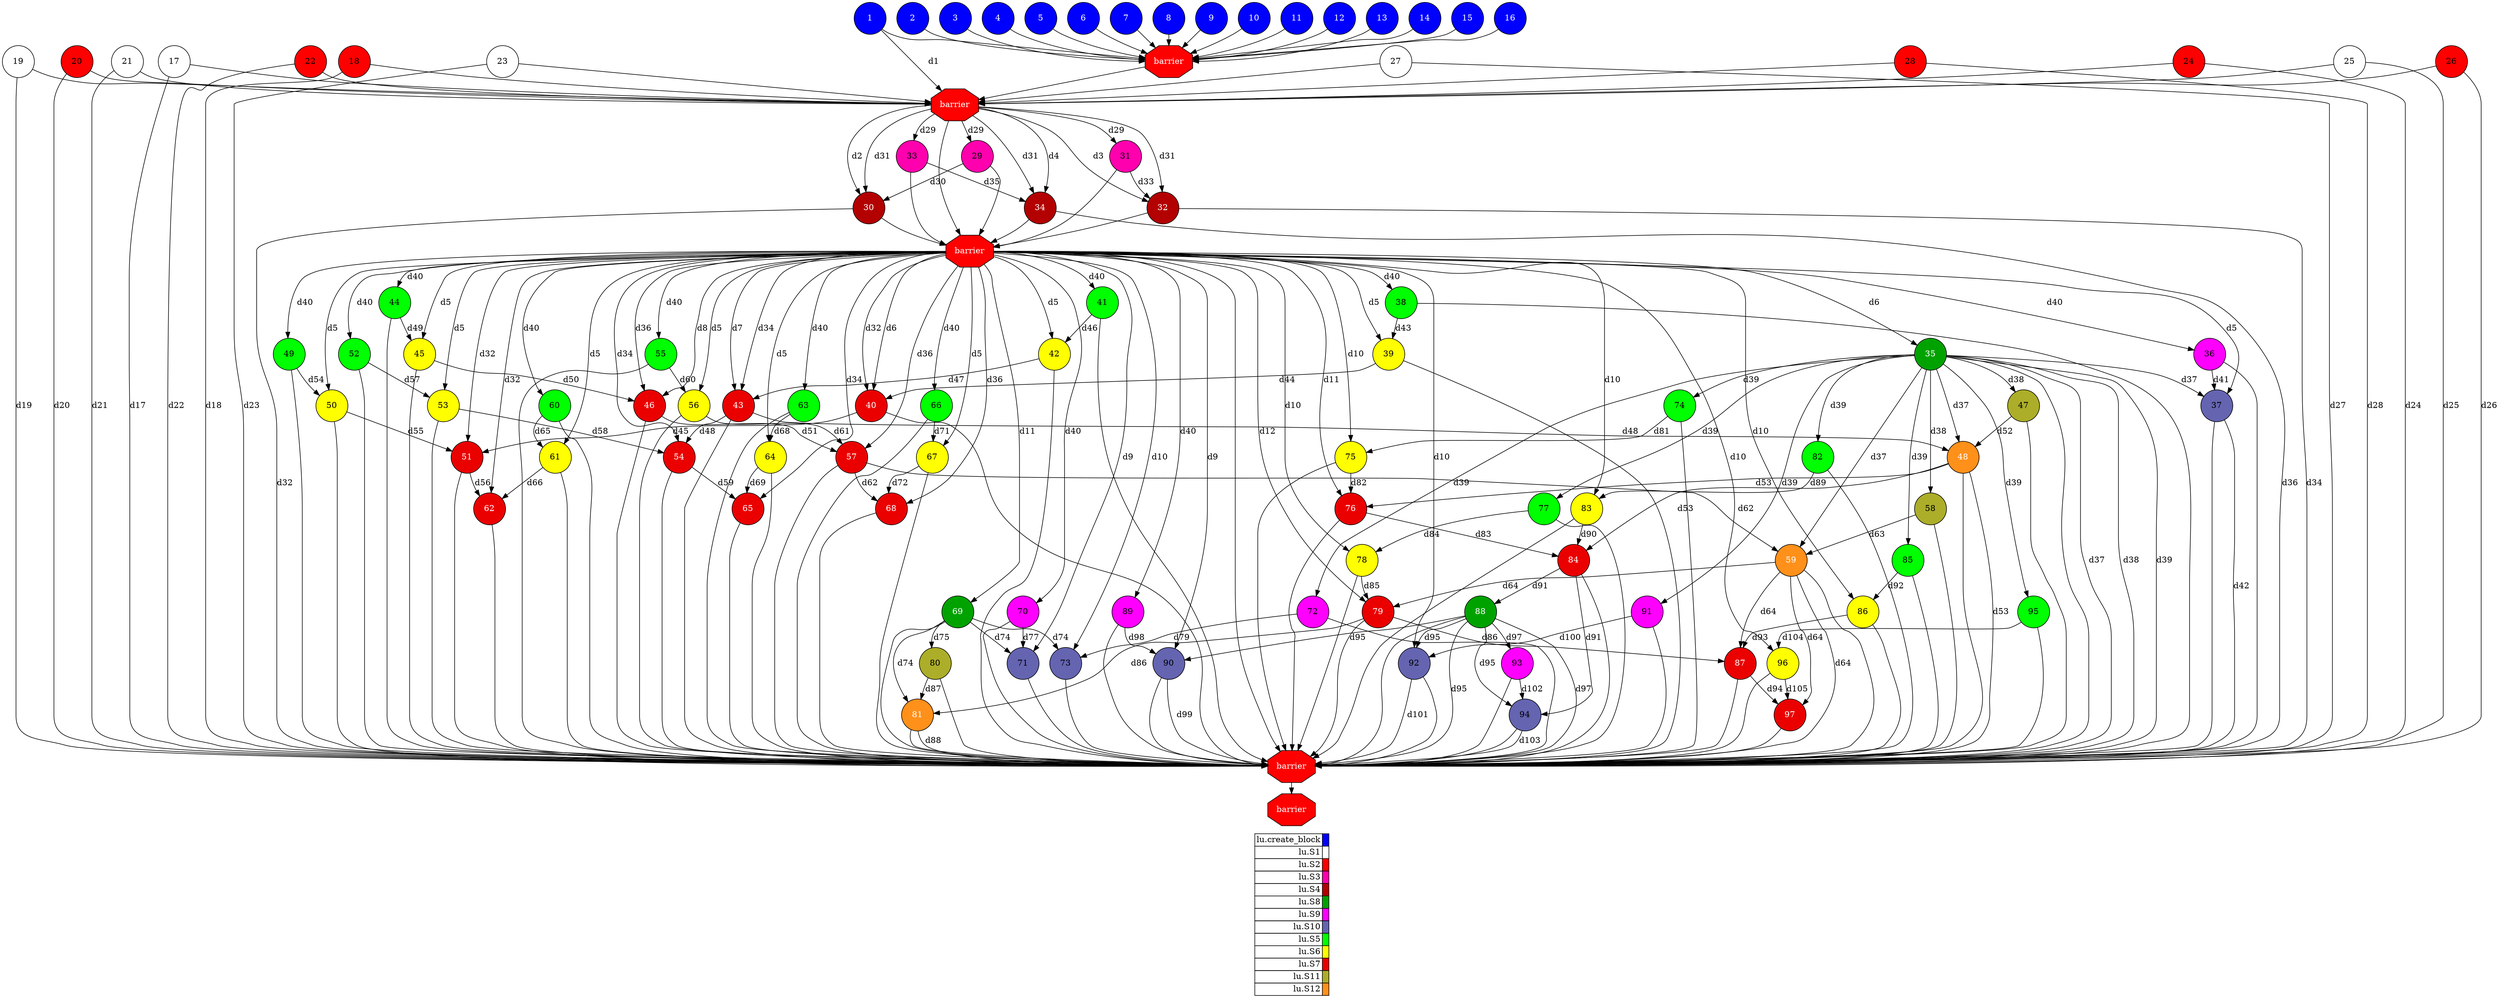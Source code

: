 digraph {
  rankdir=TB;
  labeljust="l";
  subgraph dependence_graph {
    ranksep=0.20;
    node[height=0.75];

1[shape=circle, style=filled fillcolor="#0000ff" fontcolor="#ffffff"];
2[shape=circle, style=filled fillcolor="#0000ff" fontcolor="#ffffff"];
3[shape=circle, style=filled fillcolor="#0000ff" fontcolor="#ffffff"];
4[shape=circle, style=filled fillcolor="#0000ff" fontcolor="#ffffff"];
5[shape=circle, style=filled fillcolor="#0000ff" fontcolor="#ffffff"];
6[shape=circle, style=filled fillcolor="#0000ff" fontcolor="#ffffff"];
7[shape=circle, style=filled fillcolor="#0000ff" fontcolor="#ffffff"];
8[shape=circle, style=filled fillcolor="#0000ff" fontcolor="#ffffff"];
9[shape=circle, style=filled fillcolor="#0000ff" fontcolor="#ffffff"];
10[shape=circle, style=filled fillcolor="#0000ff" fontcolor="#ffffff"];
11[shape=circle, style=filled fillcolor="#0000ff" fontcolor="#ffffff"];
12[shape=circle, style=filled fillcolor="#0000ff" fontcolor="#ffffff"];
13[shape=circle, style=filled fillcolor="#0000ff" fontcolor="#ffffff"];
14[shape=circle, style=filled fillcolor="#0000ff" fontcolor="#ffffff"];
15[shape=circle, style=filled fillcolor="#0000ff" fontcolor="#ffffff"];
16[shape=circle, style=filled fillcolor="#0000ff" fontcolor="#ffffff"];
Synchro1[label="barrier", shape=octagon, style=filled fillcolor="#ff0000" fontcolor="#FFFFFF"];
7 -> Synchro1;
6 -> Synchro1;
1 -> Synchro1;
3 -> Synchro1;
9 -> Synchro1;
10 -> Synchro1;
11 -> Synchro1;
2 -> Synchro1;
8 -> Synchro1;
15 -> Synchro1;
16 -> Synchro1;
14 -> Synchro1;
12 -> Synchro1;
4 -> Synchro1;
13 -> Synchro1;
5 -> Synchro1;
17[shape=circle, style=filled fillcolor="#ffffff" fontcolor="#000000"];
18[shape=circle, style=filled fillcolor="#ff0000" fontcolor="#000000"];
19[shape=circle, style=filled fillcolor="#ffffff" fontcolor="#000000"];
20[shape=circle, style=filled fillcolor="#ff0000" fontcolor="#000000"];
21[shape=circle, style=filled fillcolor="#ffffff" fontcolor="#000000"];
22[shape=circle, style=filled fillcolor="#ff0000" fontcolor="#000000"];
23[shape=circle, style=filled fillcolor="#ffffff" fontcolor="#000000"];
24[shape=circle, style=filled fillcolor="#ff0000" fontcolor="#000000"];
25[shape=circle, style=filled fillcolor="#ffffff" fontcolor="#000000"];
26[shape=circle, style=filled fillcolor="#ff0000" fontcolor="#000000"];
27[shape=circle, style=filled fillcolor="#ffffff" fontcolor="#000000"];
28[shape=circle, style=filled fillcolor="#ff0000" fontcolor="#000000"];
Synchro2[label="barrier", shape=octagon, style=filled fillcolor="#ff0000" fontcolor="#FFFFFF"];
Synchro1 -> Synchro2;
25 -> Synchro2;
26 -> Synchro2;
23 -> Synchro2;
17 -> Synchro2;
19 -> Synchro2;
24 -> Synchro2;
18 -> Synchro2;
28 -> Synchro2;
21 -> Synchro2;
20 -> Synchro2;
22 -> Synchro2;
27 -> Synchro2;
1 -> Synchro2[ label="d1" ];
29[shape=circle, style=filled fillcolor="#ff00ae" fontcolor="#000000"];
Synchro2 -> 29[ label="d29" ];
30[shape=circle, style=filled fillcolor="#b30000" fontcolor="#ffffff"];
29 -> 30[ label="d30" ];
Synchro2 -> 30[ label="d31" ];
Synchro2 -> 30[ label="d2" ];
31[shape=circle, style=filled fillcolor="#ff00ae" fontcolor="#000000"];
Synchro2 -> 31[ label="d29" ];
32[shape=circle, style=filled fillcolor="#b30000" fontcolor="#ffffff"];
31 -> 32[ label="d33" ];
Synchro2 -> 32[ label="d31" ];
Synchro2 -> 32[ label="d3" ];
33[shape=circle, style=filled fillcolor="#ff00ae" fontcolor="#000000"];
Synchro2 -> 33[ label="d29" ];
34[shape=circle, style=filled fillcolor="#b30000" fontcolor="#ffffff"];
33 -> 34[ label="d35" ];
Synchro2 -> 34[ label="d31" ];
Synchro2 -> 34[ label="d4" ];
Synchro3[label="barrier", shape=octagon, style=filled fillcolor="#ff0000" fontcolor="#FFFFFF"];
Synchro2 -> Synchro3;
32 -> Synchro3;
29 -> Synchro3;
30 -> Synchro3;
34 -> Synchro3;
31 -> Synchro3;
33 -> Synchro3;
35[shape=circle, style=filled fillcolor="#00a200" fontcolor="#ffffff"];
Synchro3 -> 35[ label="d6" ];
36[shape=circle, style=filled fillcolor="#ff00ff" fontcolor="#000000"];
Synchro3 -> 36[ label="d40" ];
37[shape=circle, style=filled fillcolor="#6464b1" fontcolor="#000000"];
35 -> 37[ label="d37" ];
Synchro3 -> 37[ label="d5" ];
36 -> 37[ label="d41" ];
38[shape=circle, style=filled fillcolor="#00ff00" fontcolor="#000000"];
Synchro3 -> 38[ label="d40" ];
39[shape=circle, style=filled fillcolor="#ffff00" fontcolor="#000000"];
Synchro3 -> 39[ label="d5" ];
38 -> 39[ label="d43" ];
40[shape=circle, style=filled fillcolor="#eb0000" fontcolor="#ffffff"];
Synchro3 -> 40[ label="d6" ];
39 -> 40[ label="d44" ];
Synchro3 -> 40[ label="d32" ];
41[shape=circle, style=filled fillcolor="#00ff00" fontcolor="#000000"];
Synchro3 -> 41[ label="d40" ];
42[shape=circle, style=filled fillcolor="#ffff00" fontcolor="#000000"];
Synchro3 -> 42[ label="d5" ];
41 -> 42[ label="d46" ];
43[shape=circle, style=filled fillcolor="#eb0000" fontcolor="#ffffff"];
Synchro3 -> 43[ label="d7" ];
42 -> 43[ label="d47" ];
Synchro3 -> 43[ label="d34" ];
44[shape=circle, style=filled fillcolor="#00ff00" fontcolor="#000000"];
Synchro3 -> 44[ label="d40" ];
45[shape=circle, style=filled fillcolor="#ffff00" fontcolor="#000000"];
Synchro3 -> 45[ label="d5" ];
44 -> 45[ label="d49" ];
46[shape=circle, style=filled fillcolor="#eb0000" fontcolor="#ffffff"];
Synchro3 -> 46[ label="d8" ];
45 -> 46[ label="d50" ];
Synchro3 -> 46[ label="d36" ];
47[shape=circle, style=filled fillcolor="#acae29" fontcolor="#000000"];
35 -> 47[ label="d38" ];
48[shape=circle, style=filled fillcolor="#ff901a" fontcolor="#ffffff"];
47 -> 48[ label="d52" ];
35 -> 48[ label="d37" ];
43 -> 48[ label="d48" ];
49[shape=circle, style=filled fillcolor="#00ff00" fontcolor="#000000"];
Synchro3 -> 49[ label="d40" ];
50[shape=circle, style=filled fillcolor="#ffff00" fontcolor="#000000"];
Synchro3 -> 50[ label="d5" ];
49 -> 50[ label="d54" ];
51[shape=circle, style=filled fillcolor="#eb0000" fontcolor="#ffffff"];
40 -> 51[ label="d45" ];
50 -> 51[ label="d55" ];
Synchro3 -> 51[ label="d32" ];
52[shape=circle, style=filled fillcolor="#00ff00" fontcolor="#000000"];
Synchro3 -> 52[ label="d40" ];
53[shape=circle, style=filled fillcolor="#ffff00" fontcolor="#000000"];
Synchro3 -> 53[ label="d5" ];
52 -> 53[ label="d57" ];
54[shape=circle, style=filled fillcolor="#eb0000" fontcolor="#ffffff"];
43 -> 54[ label="d48" ];
53 -> 54[ label="d58" ];
Synchro3 -> 54[ label="d34" ];
55[shape=circle, style=filled fillcolor="#00ff00" fontcolor="#000000"];
Synchro3 -> 55[ label="d40" ];
56[shape=circle, style=filled fillcolor="#ffff00" fontcolor="#000000"];
Synchro3 -> 56[ label="d5" ];
55 -> 56[ label="d60" ];
57[shape=circle, style=filled fillcolor="#eb0000" fontcolor="#ffffff"];
46 -> 57[ label="d51" ];
56 -> 57[ label="d61" ];
Synchro3 -> 57[ label="d36" ];
58[shape=circle, style=filled fillcolor="#acae29" fontcolor="#000000"];
35 -> 58[ label="d38" ];
59[shape=circle, style=filled fillcolor="#ff901a" fontcolor="#ffffff"];
58 -> 59[ label="d63" ];
35 -> 59[ label="d37" ];
57 -> 59[ label="d62" ];
60[shape=circle, style=filled fillcolor="#00ff00" fontcolor="#000000"];
Synchro3 -> 60[ label="d40" ];
61[shape=circle, style=filled fillcolor="#ffff00" fontcolor="#000000"];
Synchro3 -> 61[ label="d5" ];
60 -> 61[ label="d65" ];
62[shape=circle, style=filled fillcolor="#eb0000" fontcolor="#ffffff"];
51 -> 62[ label="d56" ];
61 -> 62[ label="d66" ];
Synchro3 -> 62[ label="d32" ];
63[shape=circle, style=filled fillcolor="#00ff00" fontcolor="#000000"];
Synchro3 -> 63[ label="d40" ];
64[shape=circle, style=filled fillcolor="#ffff00" fontcolor="#000000"];
Synchro3 -> 64[ label="d5" ];
63 -> 64[ label="d68" ];
65[shape=circle, style=filled fillcolor="#eb0000" fontcolor="#ffffff"];
54 -> 65[ label="d59" ];
64 -> 65[ label="d69" ];
Synchro3 -> 65[ label="d34" ];
66[shape=circle, style=filled fillcolor="#00ff00" fontcolor="#000000"];
Synchro3 -> 66[ label="d40" ];
67[shape=circle, style=filled fillcolor="#ffff00" fontcolor="#000000"];
Synchro3 -> 67[ label="d5" ];
66 -> 67[ label="d71" ];
68[shape=circle, style=filled fillcolor="#eb0000" fontcolor="#ffffff"];
57 -> 68[ label="d62" ];
67 -> 68[ label="d72" ];
Synchro3 -> 68[ label="d36" ];
69[shape=circle, style=filled fillcolor="#00a200" fontcolor="#ffffff"];
Synchro3 -> 69[ label="d11" ];
70[shape=circle, style=filled fillcolor="#ff00ff" fontcolor="#000000"];
Synchro3 -> 70[ label="d40" ];
71[shape=circle, style=filled fillcolor="#6464b1" fontcolor="#000000"];
69 -> 71[ label="d74" ];
Synchro3 -> 71[ label="d9" ];
70 -> 71[ label="d77" ];
72[shape=circle, style=filled fillcolor="#ff00ff" fontcolor="#000000"];
35 -> 72[ label="d39" ];
73[shape=circle, style=filled fillcolor="#6464b1" fontcolor="#000000"];
69 -> 73[ label="d74" ];
Synchro3 -> 73[ label="d10" ];
72 -> 73[ label="d79" ];
74[shape=circle, style=filled fillcolor="#00ff00" fontcolor="#000000"];
35 -> 74[ label="d39" ];
75[shape=circle, style=filled fillcolor="#ffff00" fontcolor="#000000"];
Synchro3 -> 75[ label="d10" ];
74 -> 75[ label="d81" ];
76[shape=circle, style=filled fillcolor="#eb0000" fontcolor="#ffffff"];
Synchro3 -> 76[ label="d11" ];
75 -> 76[ label="d82" ];
48 -> 76[ label="d53" ];
77[shape=circle, style=filled fillcolor="#00ff00" fontcolor="#000000"];
35 -> 77[ label="d39" ];
78[shape=circle, style=filled fillcolor="#ffff00" fontcolor="#000000"];
Synchro3 -> 78[ label="d10" ];
77 -> 78[ label="d84" ];
79[shape=circle, style=filled fillcolor="#eb0000" fontcolor="#ffffff"];
Synchro3 -> 79[ label="d12" ];
78 -> 79[ label="d85" ];
59 -> 79[ label="d64" ];
80[shape=circle, style=filled fillcolor="#acae29" fontcolor="#000000"];
69 -> 80[ label="d75" ];
81[shape=circle, style=filled fillcolor="#ff901a" fontcolor="#ffffff"];
80 -> 81[ label="d87" ];
69 -> 81[ label="d74" ];
79 -> 81[ label="d86" ];
82[shape=circle, style=filled fillcolor="#00ff00" fontcolor="#000000"];
35 -> 82[ label="d39" ];
83[shape=circle, style=filled fillcolor="#ffff00" fontcolor="#000000"];
Synchro3 -> 83[ label="d10" ];
82 -> 83[ label="d89" ];
84[shape=circle, style=filled fillcolor="#eb0000" fontcolor="#ffffff"];
76 -> 84[ label="d83" ];
83 -> 84[ label="d90" ];
48 -> 84[ label="d53" ];
85[shape=circle, style=filled fillcolor="#00ff00" fontcolor="#000000"];
35 -> 85[ label="d39" ];
86[shape=circle, style=filled fillcolor="#ffff00" fontcolor="#000000"];
Synchro3 -> 86[ label="d10" ];
85 -> 86[ label="d92" ];
87[shape=circle, style=filled fillcolor="#eb0000" fontcolor="#ffffff"];
79 -> 87[ label="d86" ];
86 -> 87[ label="d93" ];
59 -> 87[ label="d64" ];
88[shape=circle, style=filled fillcolor="#00a200" fontcolor="#ffffff"];
84 -> 88[ label="d91" ];
89[shape=circle, style=filled fillcolor="#ff00ff" fontcolor="#000000"];
Synchro3 -> 89[ label="d40" ];
90[shape=circle, style=filled fillcolor="#6464b1" fontcolor="#000000"];
88 -> 90[ label="d95" ];
Synchro3 -> 90[ label="d9" ];
89 -> 90[ label="d98" ];
91[shape=circle, style=filled fillcolor="#ff00ff" fontcolor="#000000"];
35 -> 91[ label="d39" ];
92[shape=circle, style=filled fillcolor="#6464b1" fontcolor="#000000"];
88 -> 92[ label="d95" ];
Synchro3 -> 92[ label="d10" ];
91 -> 92[ label="d100" ];
93[shape=circle, style=filled fillcolor="#ff00ff" fontcolor="#000000"];
88 -> 93[ label="d97" ];
94[shape=circle, style=filled fillcolor="#6464b1" fontcolor="#000000"];
88 -> 94[ label="d95" ];
84 -> 94[ label="d91" ];
93 -> 94[ label="d102" ];
95[shape=circle, style=filled fillcolor="#00ff00" fontcolor="#000000"];
35 -> 95[ label="d39" ];
96[shape=circle, style=filled fillcolor="#ffff00" fontcolor="#000000"];
Synchro3 -> 96[ label="d10" ];
95 -> 96[ label="d104" ];
97[shape=circle, style=filled fillcolor="#eb0000" fontcolor="#ffffff"];
87 -> 97[ label="d94" ];
96 -> 97[ label="d105" ];
59 -> 97[ label="d64" ];
Synchro4[label="barrier", shape=octagon, style=filled fillcolor="#ff0000" fontcolor="#FFFFFF"];
Synchro3 -> Synchro4;
52 -> Synchro4;
77 -> Synchro4;
35 -> Synchro4;
84 -> Synchro4;
44 -> Synchro4;
72 -> Synchro4;
57 -> Synchro4;
56 -> Synchro4;
81 -> Synchro4;
55 -> Synchro4;
42 -> Synchro4;
70 -> Synchro4;
58 -> Synchro4;
65 -> Synchro4;
93 -> Synchro4;
62 -> Synchro4;
76 -> Synchro4;
73 -> Synchro4;
74 -> Synchro4;
87 -> Synchro4;
88 -> Synchro4;
67 -> Synchro4;
79 -> Synchro4;
48 -> Synchro4;
50 -> Synchro4;
46 -> Synchro4;
78 -> Synchro4;
45 -> Synchro4;
85 -> Synchro4;
91 -> Synchro4;
94 -> Synchro4;
80 -> Synchro4;
36 -> Synchro4;
66 -> Synchro4;
89 -> Synchro4;
59 -> Synchro4;
95 -> Synchro4;
90 -> Synchro4;
96 -> Synchro4;
51 -> Synchro4;
40 -> Synchro4;
83 -> Synchro4;
49 -> Synchro4;
63 -> Synchro4;
86 -> Synchro4;
69 -> Synchro4;
39 -> Synchro4;
61 -> Synchro4;
71 -> Synchro4;
41 -> Synchro4;
37 -> Synchro4;
60 -> Synchro4;
92 -> Synchro4;
47 -> Synchro4;
53 -> Synchro4;
43 -> Synchro4;
68 -> Synchro4;
64 -> Synchro4;
75 -> Synchro4;
54 -> Synchro4;
97 -> Synchro4;
38 -> Synchro4;
82 -> Synchro4;
35 -> Synchro4[ label="d37" ];
88 -> Synchro4[ label="d95" ];
17 -> Synchro4[ label="d17" ];
19 -> Synchro4[ label="d19" ];
21 -> Synchro4[ label="d21" ];
37 -> Synchro4[ label="d42" ];
35 -> Synchro4[ label="d38" ];
23 -> Synchro4[ label="d23" ];
25 -> Synchro4[ label="d25" ];
90 -> Synchro4[ label="d99" ];
92 -> Synchro4[ label="d101" ];
94 -> Synchro4[ label="d103" ];
27 -> Synchro4[ label="d27" ];
30 -> Synchro4[ label="d32" ];
32 -> Synchro4[ label="d34" ];
34 -> Synchro4[ label="d36" ];
18 -> Synchro4[ label="d18" ];
35 -> Synchro4[ label="d39" ];
48 -> Synchro4[ label="d53" ];
59 -> Synchro4[ label="d64" ];
20 -> Synchro4[ label="d20" ];
24 -> Synchro4[ label="d24" ];
88 -> Synchro4[ label="d97" ];
81 -> Synchro4[ label="d88" ];
22 -> Synchro4[ label="d22" ];
26 -> Synchro4[ label="d26" ];
28 -> Synchro4[ label="d28" ];
Synchro5[label="barrier", shape=octagon, style=filled fillcolor="#ff0000" fontcolor="#FFFFFF"];
Synchro4 -> Synchro5;  }
  subgraph legend {
    rank=sink;
    node [shape=plaintext, height=0.75];
    ranksep=0.20;
    label = "Legend";
    key [label=<
      <table border="0" cellpadding="2" cellspacing="0" cellborder="1">
<tr>
<td align="right">lu.create_block</td>
<td bgcolor="#0000ff">&nbsp;</td>
</tr>
<tr>
<td align="right">lu.S1</td>
<td bgcolor="#ffffff">&nbsp;</td>
</tr>
<tr>
<td align="right">lu.S2</td>
<td bgcolor="#ff0000">&nbsp;</td>
</tr>
<tr>
<td align="right">lu.S3</td>
<td bgcolor="#ff00ae">&nbsp;</td>
</tr>
<tr>
<td align="right">lu.S4</td>
<td bgcolor="#b30000">&nbsp;</td>
</tr>
<tr>
<td align="right">lu.S8</td>
<td bgcolor="#00a200">&nbsp;</td>
</tr>
<tr>
<td align="right">lu.S9</td>
<td bgcolor="#ff00ff">&nbsp;</td>
</tr>
<tr>
<td align="right">lu.S10</td>
<td bgcolor="#6464b1">&nbsp;</td>
</tr>
<tr>
<td align="right">lu.S5</td>
<td bgcolor="#00ff00">&nbsp;</td>
</tr>
<tr>
<td align="right">lu.S6</td>
<td bgcolor="#ffff00">&nbsp;</td>
</tr>
<tr>
<td align="right">lu.S7</td>
<td bgcolor="#eb0000">&nbsp;</td>
</tr>
<tr>
<td align="right">lu.S11</td>
<td bgcolor="#acae29">&nbsp;</td>
</tr>
<tr>
<td align="right">lu.S12</td>
<td bgcolor="#ff901a">&nbsp;</td>
</tr>
      </table>
    >]
  }
}
